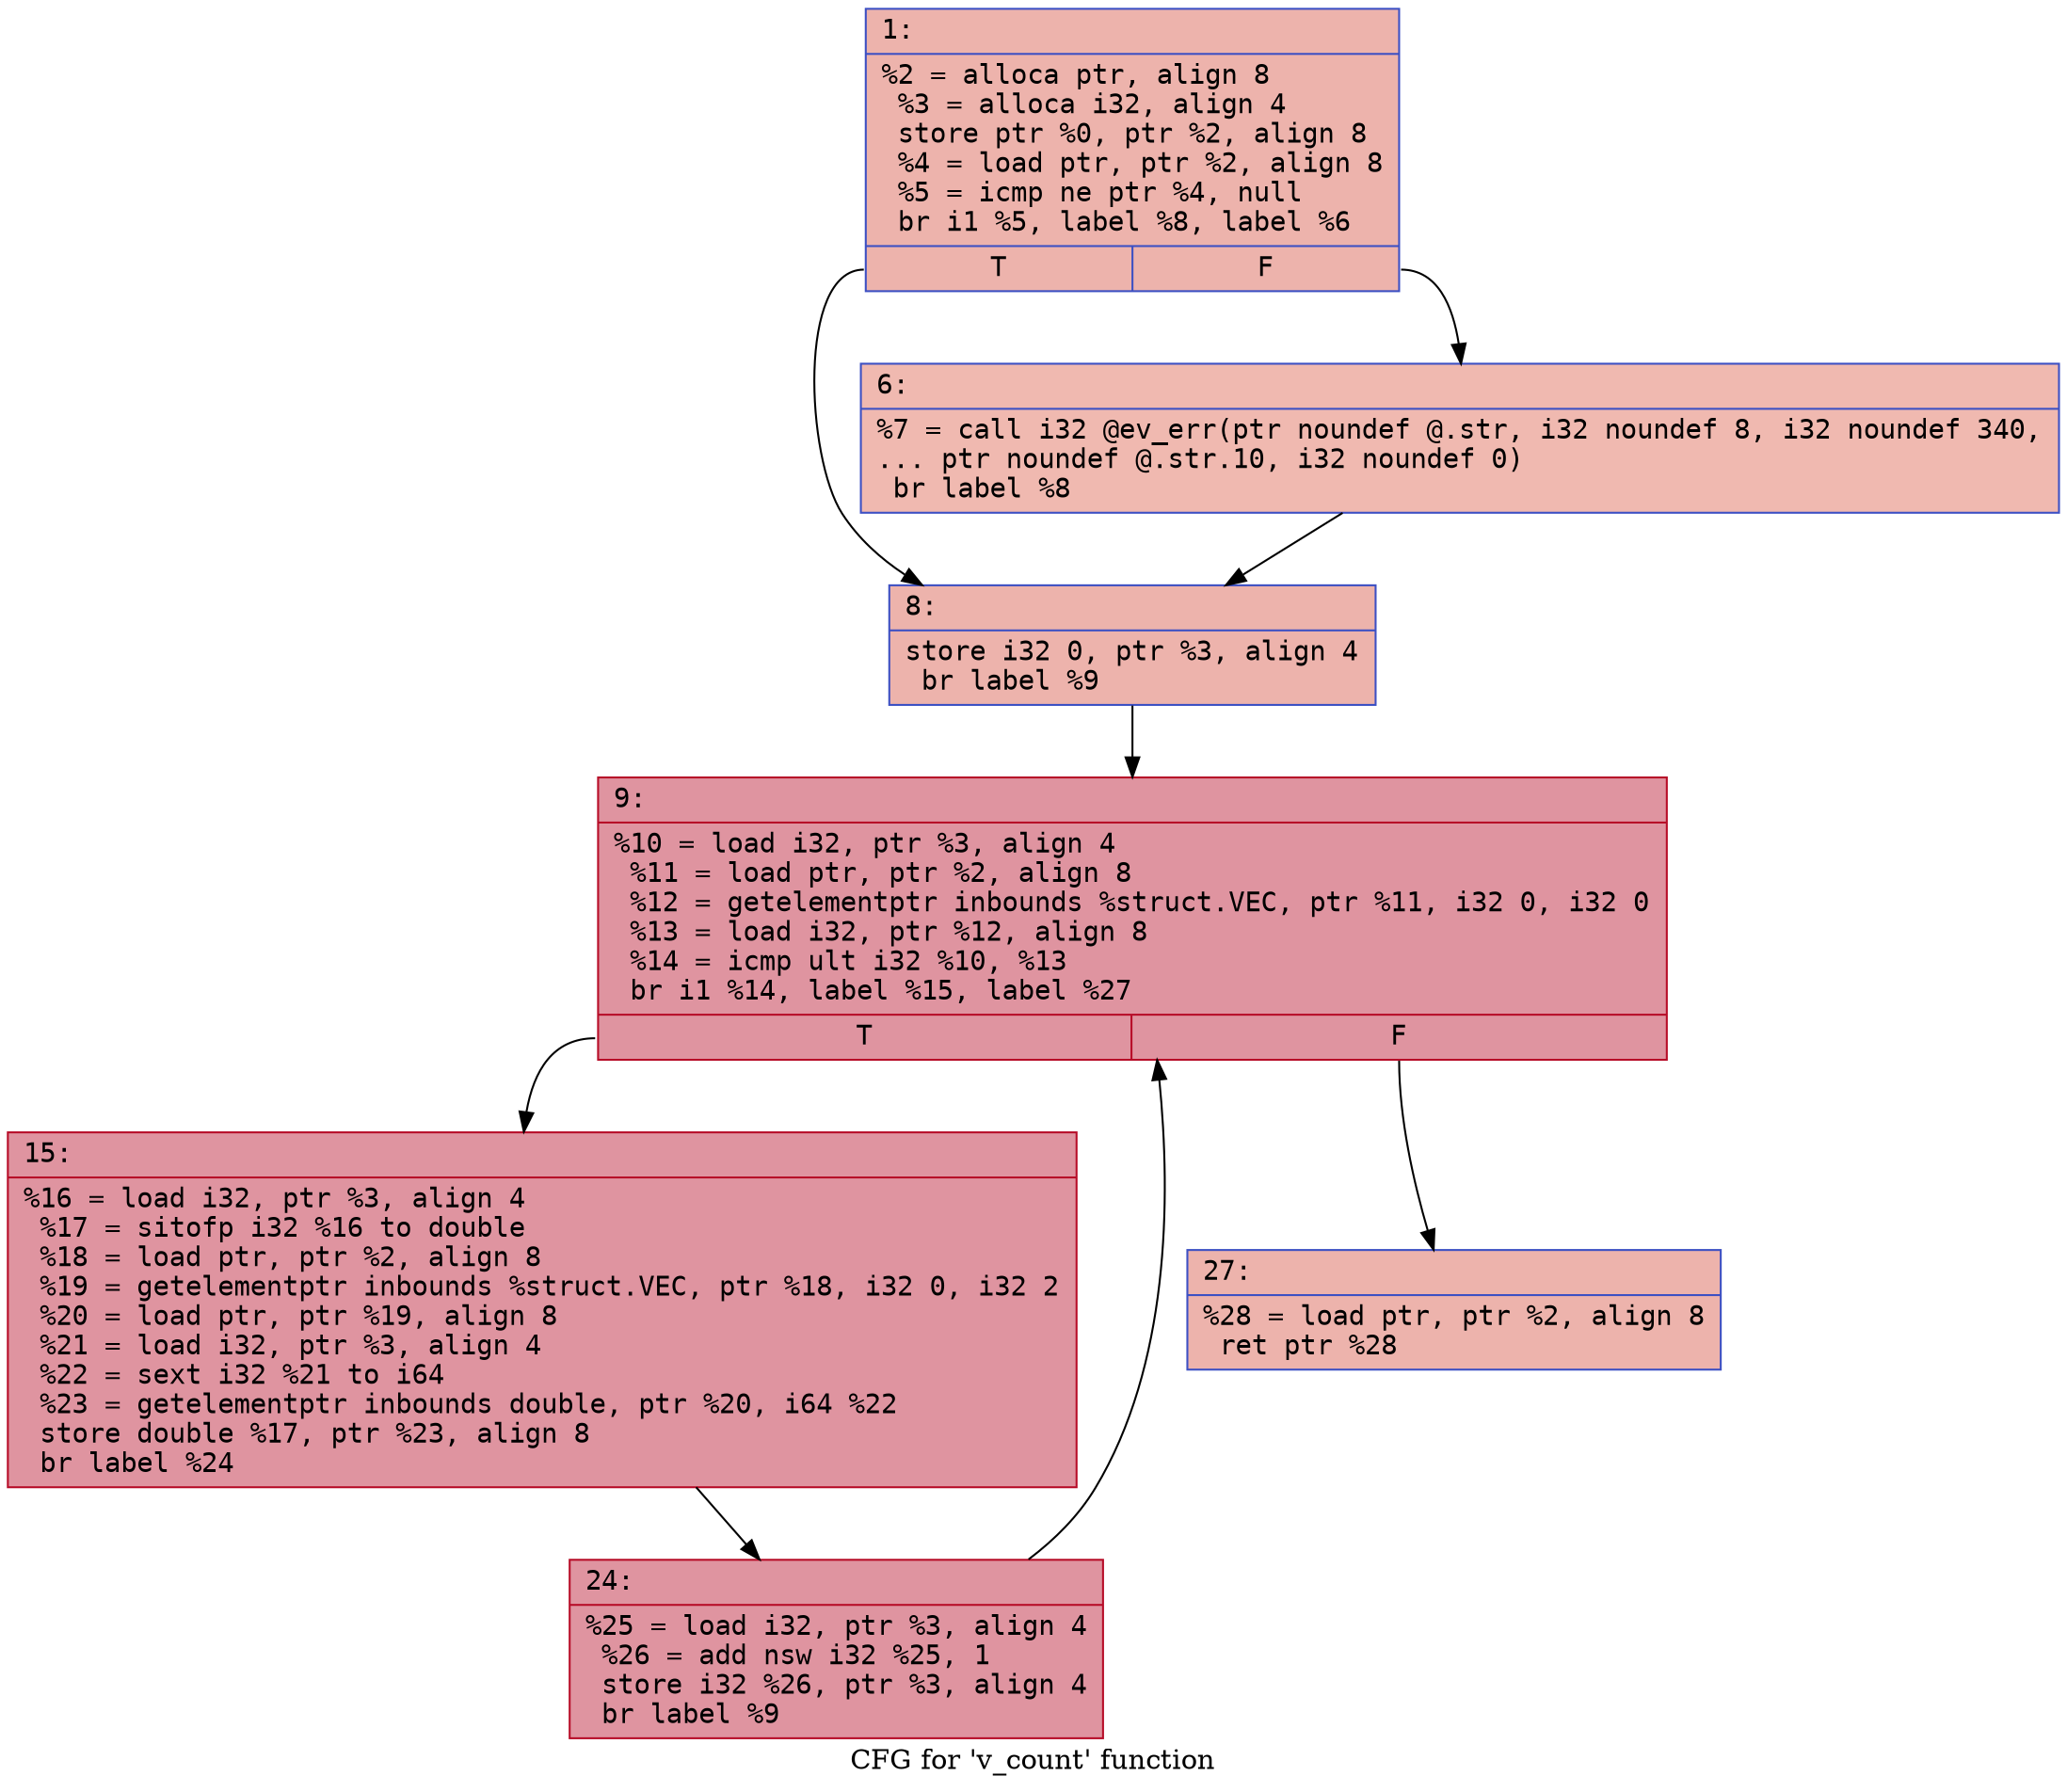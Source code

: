 digraph "CFG for 'v_count' function" {
	label="CFG for 'v_count' function";

	Node0x6000006127b0 [shape=record,color="#3d50c3ff", style=filled, fillcolor="#d6524470" fontname="Courier",label="{1:\l|  %2 = alloca ptr, align 8\l  %3 = alloca i32, align 4\l  store ptr %0, ptr %2, align 8\l  %4 = load ptr, ptr %2, align 8\l  %5 = icmp ne ptr %4, null\l  br i1 %5, label %8, label %6\l|{<s0>T|<s1>F}}"];
	Node0x6000006127b0:s0 -> Node0x600000612850[tooltip="1 -> 8\nProbability 62.50%" ];
	Node0x6000006127b0:s1 -> Node0x600000612800[tooltip="1 -> 6\nProbability 37.50%" ];
	Node0x600000612800 [shape=record,color="#3d50c3ff", style=filled, fillcolor="#de614d70" fontname="Courier",label="{6:\l|  %7 = call i32 @ev_err(ptr noundef @.str, i32 noundef 8, i32 noundef 340,\l... ptr noundef @.str.10, i32 noundef 0)\l  br label %8\l}"];
	Node0x600000612800 -> Node0x600000612850[tooltip="6 -> 8\nProbability 100.00%" ];
	Node0x600000612850 [shape=record,color="#3d50c3ff", style=filled, fillcolor="#d6524470" fontname="Courier",label="{8:\l|  store i32 0, ptr %3, align 4\l  br label %9\l}"];
	Node0x600000612850 -> Node0x6000006128a0[tooltip="8 -> 9\nProbability 100.00%" ];
	Node0x6000006128a0 [shape=record,color="#b70d28ff", style=filled, fillcolor="#b70d2870" fontname="Courier",label="{9:\l|  %10 = load i32, ptr %3, align 4\l  %11 = load ptr, ptr %2, align 8\l  %12 = getelementptr inbounds %struct.VEC, ptr %11, i32 0, i32 0\l  %13 = load i32, ptr %12, align 8\l  %14 = icmp ult i32 %10, %13\l  br i1 %14, label %15, label %27\l|{<s0>T|<s1>F}}"];
	Node0x6000006128a0:s0 -> Node0x6000006128f0[tooltip="9 -> 15\nProbability 96.88%" ];
	Node0x6000006128a0:s1 -> Node0x600000612990[tooltip="9 -> 27\nProbability 3.12%" ];
	Node0x6000006128f0 [shape=record,color="#b70d28ff", style=filled, fillcolor="#b70d2870" fontname="Courier",label="{15:\l|  %16 = load i32, ptr %3, align 4\l  %17 = sitofp i32 %16 to double\l  %18 = load ptr, ptr %2, align 8\l  %19 = getelementptr inbounds %struct.VEC, ptr %18, i32 0, i32 2\l  %20 = load ptr, ptr %19, align 8\l  %21 = load i32, ptr %3, align 4\l  %22 = sext i32 %21 to i64\l  %23 = getelementptr inbounds double, ptr %20, i64 %22\l  store double %17, ptr %23, align 8\l  br label %24\l}"];
	Node0x6000006128f0 -> Node0x600000612940[tooltip="15 -> 24\nProbability 100.00%" ];
	Node0x600000612940 [shape=record,color="#b70d28ff", style=filled, fillcolor="#b70d2870" fontname="Courier",label="{24:\l|  %25 = load i32, ptr %3, align 4\l  %26 = add nsw i32 %25, 1\l  store i32 %26, ptr %3, align 4\l  br label %9\l}"];
	Node0x600000612940 -> Node0x6000006128a0[tooltip="24 -> 9\nProbability 100.00%" ];
	Node0x600000612990 [shape=record,color="#3d50c3ff", style=filled, fillcolor="#d6524470" fontname="Courier",label="{27:\l|  %28 = load ptr, ptr %2, align 8\l  ret ptr %28\l}"];
}
